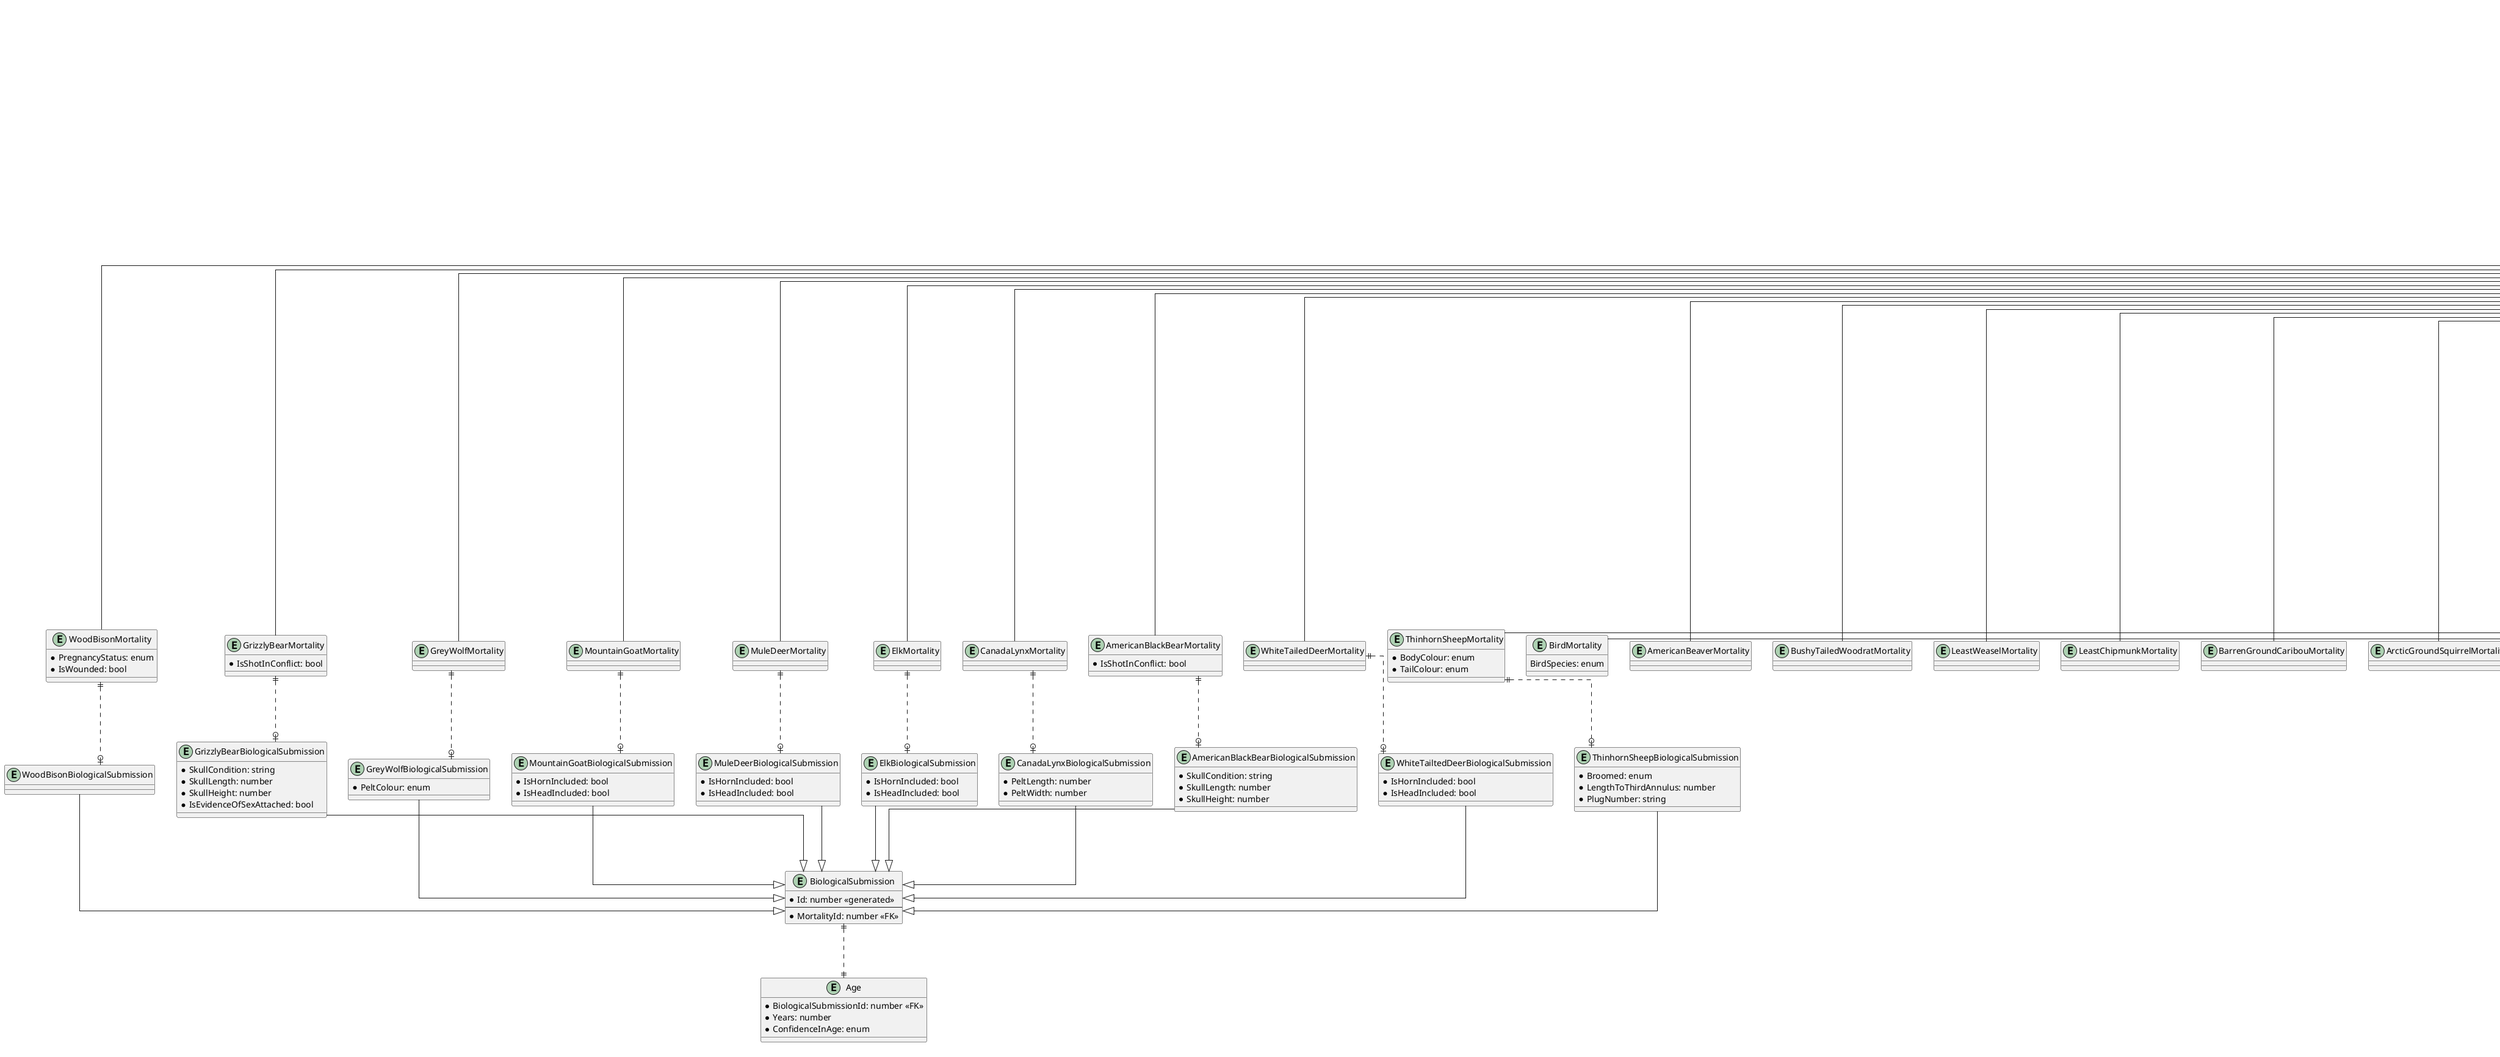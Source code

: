 @startuml logical-erd
'!theme spacelab
title Logical ERD

' avoid problems with angled crows feet
skinparam linetype ortho

' Entities

together {

    entity "HarvestReport" as harvest_report {
        *Id: number <<generated>>
        --
        *DateStarted: datetime
        *DateCompleted: datetime
        *IsComplete: bool
    }
    entity "HuntedHarvestReport" as hunted_harvest_report {
        GameManagementAreaSpeciesId: number <<FK>>
        SealId: number <<FK>>
        TemporarySealNumber: string
        *Landmark: string
    }
    entity "TrappedHarvestReport" as trapped_harvest_report {
        LicenceId: number <<FK>>
    }
}

together {
    entity "Mortality" as mortality {
        *Id: number <<generated>>
        --
        *ReporterId: number <<FK>>
        *Sex: enum
        Latitude: number
        Longitude: number
    }
    entity "BirdMortality" as bird_mortality {
        BirdSpecies: enum
    }
    entity "AmericanBeaverMortality" as americanbeaver_mortality {

    }
    entity "AmericanBlackBearMortality" as americanblackbear_mortality {
        *IsShotInConflict: bool
    }
    entity "AmericanMartinMortality" as americanmartin_mortality {

    }
    entity "AmericanMinkMortality" as americanmink_mortality {

    }
    entity "ArcticFoxMortality" as arcticfox_mortality {

    }
    entity "ArcticGroundSquirrelMortality" as arcticgroundsquirrel_mortality {

    }
    entity "BarrenGroundCaribouMortality" as barrengroundcaribou_mortality {

    }
    entity "BushyTailedWoodratMortality" as bushytailedwoodrat_mortality {

    }
    entity "CanadaLynxMortality" as canadalynx_mortality {

    }
    entity "CollaredPikaMortality" as collaredpika_mortality {

    }
    entity "CougarMortality" as cougar_mortality {

    }
    entity "CoyoteMortality" as coyote_mortality {

    }
    entity "ElkMortality" as elk_mortality {

    }
    entity "ErmineMortality" as ermine_mortality {

    }
    entity "FisherMortality" as fisher_mortality {

    }
    entity "GreyWolfMortality" as greywolf_mortality {

    }
    entity "GrizzlyBearMortality" as grizzlybear_mortality {
        *IsShotInConflict: bool
    }
    entity "HoaryMarmotMortality" as hoarymarmot_mortality {

    }
    entity "LeastChipmunkMortality" as leastchipmunk_mortality {

    }
    entity "LeastWeaselMortality" as leastweasel_mortality {

    }
    entity "LemmingMortality" as lemming_mortality {

    }
    entity "LittleBrownBatMortality" as littlebrownbat_mortality {

    }
    entity "MeadowJumpingMouseMortality" as meadowjumpingmouse_mortality {

    }
    entity "MooseMortality" as moose_mortality {

    }
    entity "MountainGoatMortality" as mountaingoat_mortality {

    }
    entity "MuleDeerMortality" as muledeer_mortality {

    }
    entity "MuskoxMortality" as muskox_mortality {

    }
    entity "MuskratMortality" as muskrat_mortality {

    }
    entity "NorthAmericanDeerMouseMortality" as northamericandeermouse_mortality {

    }
    entity "NorthAmericanPorcupineMortality" as northamericanporcupine_mortality {

    }
    entity "NorthernFlyingSquirrelMortality" as northernflyingsquirrel_mortality {

    }
    entity "NorthernLongEaredBatMortality" as northernlongearedbat_mortality {

    }
    entity "NorthernRiverOtterMortality" as northernriverotter_mortality {

    }
    entity "PolarBearMortality" as polarbear_mortality {

    }
    entity "RedFoxMortality" as redfox_mortality {

    }
    entity "RedSquirrelMortality" as redsquirrel_mortality {

    }
    entity "ShrewMortality" as shrew_mortality {

    }
    entity "SnowshoeHareMortality" as snowshoehare_mortality {

    }
    entity "ThinhornSheepMortality" as thinhornsheep_mortality {
        *BodyColour: enum
        *TailColour: enum
    }
    entity "VoleMortality" as vole_mortality {

    }
    entity "WhiteTailedDeerMortality" as whitetaileddeer_mortality {

    }
    entity "WolverineMortality" as wolverine_mortality {

    }
    entity "WoodBisonMortality" as woodbison_mortality {
        *PregnancyStatus: enum
        *IsWounded: bool
    }
    entity "WoodchuckMortality" as woodchuck_mortality {

    }
    entity "WoodlandCaribouMortality" as woodlandcaribou_mortality {

    }
}

entity "BiologicalSubmission" as biological_submission {
    *Id: number <<generated>>
    --
    *MortalityId: number <<FK>>
}
entity "AmericanBlackBearBiologicalSubmission" as americanblackbearbiological_submission {
    *SkullCondition: string
    *SkullLength: number
    *SkullHeight: number
}
entity "CanadaLynxBiologicalSubmission" as canadalynxbiological_submission {
    *PeltLength: number
    *PeltWidth: number
}
entity "ElkBiologicalSubmission" as elkbiological_submission {
    *IsHornIncluded: bool
    *IsHeadIncluded: bool
}
entity "GreyWolfBiologicalSubmission" as greywolfbiological_submission {
    *PeltColour: enum
}
entity "GrizzlyBearBiologicalSubmission" as grizzlybearbiological_submission {
    *SkullCondition: string
    *SkullLength: number
    *SkullHeight: number
    *IsEvidenceOfSexAttached: bool
}
entity "MountainGoatBiologicalSubmission" as mountaingoatbiological_submission {
    *IsHornIncluded: bool
    *IsHeadIncluded: bool
}
entity "MuleDeerBiologicalSubmission" as muledeerbiological_submission {
    *IsHornIncluded: bool
    *IsHeadIncluded: bool
}
entity "ThinhornSheepBiologicalSubmission" as thinhornsheepbiological_submission {
    *Broomed: enum
    *LengthToThirdAnnulus: number
    *PlugNumber: string
}
entity "WhiteTailtedDeerBiologicalSubmission" as whitetaileddeerbiological_submission {
    *IsHornIncluded: bool
    *IsHeadIncluded: bool
}
entity "WoodBisonBiologicalSubmission" as woodbisonbiological_submission {

}
entity "Age" as age {
    *BiologicalSubmissionId: number <<FK>>
    *Years: number
    *ConfidenceInAge: enum
}

together {
    entity "Reporter" as reporter {
        *Id: number <<generated>>
    }

    entity "ConservationOfficer" as conservation_officer {
        *BadgeNumber: string
    }

    together {
        entity "Client" as client {
            *EnvClientId: string
        }

    together {
            entity "Licence" as licence {
                *Id: number <<generated>>
                --
                *ClientId: number <<FK>>
                *Number: string
                *StartDate: date
                *EndDate: date
                *PosseId: number <<shadow>>
            }

            entity "HuntingLicence" as hunting_licence {

            }

            entity "HuntingPermit" as hunting_permit {

            }

            entity "PermitHuntAuthorization" as permit_hunt_authorization {

            }

            entity "SpecialGuideLicence" as special_guide_licence {

            }

            entity "TrappingLicence" as trapping_licence {

            }
    }

        entity "Seal" as seal {
            *Id: number <<generated>>
            --
            *LicenceId: number <<FK>>
            *PosseId: number <<shadow>>
        }
    }
}

entity "Violation" as violation {
    *Id: number <<generated>>
    --
    *Code: string
    *Description: string
}

entity "GameManagementArea" as game_management_area {
    *Id: number <<generated>>
    --
    *Zone: string
    *Subzone: string
    Area: string <<computed>>
}

entity "GameManagementAreaSpecies" as game_management_area_species {
    *Id: number <<generated>>
    --
    *GameManagementAreaId: number <<FK>>
    *HuntedSpeciesWithGameManagementArea: enum
}

entity "GameManagementAreaSchedule" as game_management_area_schedule {
    *Id: number <<generated>>
    --
    *GameManagementAreaSpeciesId: number <<FK>>
    *GameManagementAreaStatus: enum
    *PeriodStart: date
    *PeriodEnd: date
}

entity "GameManagementUnit" as game_management_unit {
    *Id: number <<generated>>
    --
    *Name: string
    *Number: string
    *ActiveFrom: date
    *ActiveTo: date
}

' Inheritance

harvest_report <|-- hunted_harvest_report
harvest_report <|-- trapped_harvest_report

reporter <|-- client
reporter <|-- conservation_officer

mortality <|-- americanbeaver_mortality
mortality <|-- americanblackbear_mortality
mortality <|-- americanmartin_mortality
mortality <|-- americanmink_mortality
mortality <|-- arcticfox_mortality
mortality <|-- arcticgroundsquirrel_mortality
mortality <|-- barrengroundcaribou_mortality
mortality <|-- bushytailedwoodrat_mortality
mortality <|-- canadalynx_mortality
mortality <|-- collaredpika_mortality
mortality <|-- cougar_mortality
mortality <|-- coyote_mortality
mortality <|-- elk_mortality
mortality <|-- ermine_mortality
mortality <|-- fisher_mortality
mortality <|-- greywolf_mortality
mortality <|-- grizzlybear_mortality
mortality <|-- hoarymarmot_mortality
mortality <|-- leastchipmunk_mortality
mortality <|-- leastweasel_mortality
mortality <|-- lemming_mortality
mortality <|-- littlebrownbat_mortality
mortality <|-- meadowjumpingmouse_mortality
mortality <|-- moose_mortality
mortality <|-- mountaingoat_mortality
mortality <|-- muledeer_mortality
mortality <|-- muskox_mortality
mortality <|-- muskrat_mortality
mortality <|-- northamericandeermouse_mortality
mortality <|-- northamericanporcupine_mortality
mortality <|-- northernflyingsquirrel_mortality
mortality <|-- northernlongearedbat_mortality
mortality <|-- northernriverotter_mortality
mortality <|-- polarbear_mortality
mortality <|-- redfox_mortality
mortality <|-- redsquirrel_mortality
mortality <|-- shrew_mortality
mortality <|-- snowshoehare_mortality
mortality <|-- thinhornsheep_mortality
mortality <|-- vole_mortality
mortality <|-- whitetaileddeer_mortality
mortality <|-- wolverine_mortality
mortality <|-- woodbison_mortality
mortality <|-- woodchuck_mortality
mortality <|-- woodlandcaribou_mortality
mortality <|-- bird_mortality

biological_submission <|-up- americanblackbearbiological_submission
biological_submission <|-up- canadalynxbiological_submission
biological_submission <|-up- elkbiological_submission
biological_submission <|-up- greywolfbiological_submission
biological_submission <|-up- grizzlybearbiological_submission
biological_submission <|-up- mountaingoatbiological_submission
biological_submission <|-up- muledeerbiological_submission
biological_submission <|-up- thinhornsheepbiological_submission
biological_submission <|-up- whitetaileddeerbiological_submission
biological_submission <|-up- woodbisonbiological_submission

licence <|-- hunting_licence
licence <|-- hunting_permit
licence <|-- permit_hunt_authorization
licence <|-- special_guide_licence
licence <|-- trapping_licence

' Relationships

hunted_harvest_report }o..|| game_management_area_species
hunted_harvest_report |o..|| seal
hunted_harvest_report }o..o{ violation
trapped_harvest_report }o..|| trapping_licence

mortality }o.right.|| reporter
mortality ||..o| hunted_harvest_report

americanblackbearbiological_submission |o.up.|| americanblackbear_mortality
canadalynxbiological_submission |o.up.|| canadalynx_mortality
elkbiological_submission |o.up.|| elk_mortality
greywolfbiological_submission |o.up.|| greywolf_mortality
grizzlybearbiological_submission |o.up.|| grizzlybear_mortality
mountaingoatbiological_submission |o.up.|| mountaingoat_mortality
muledeerbiological_submission |o.up.|| muledeer_mortality
thinhornsheepbiological_submission |o.up.|| thinhornsheep_mortality
whitetaileddeerbiological_submission |o.up.|| whitetaileddeer_mortality
woodbisonbiological_submission |o.up.|| woodbison_mortality

biological_submission ||..|| age

client ||..o{ licence
hunting_licence ||..o{ seal

game_management_area ||..{ game_management_area_species
game_management_area_species ||..{ game_management_area_schedule
game_management_unit }..{ game_management_area_species

' Enums

enum "AllSpecies" as all_species {
    Uninitialized
    AmericanBeaver
    AmericanBlackBear
    AmericanMartin
    AmericanMink
    ArcticFox
    ArcticGroundSquirrel
    BarrenGroundCaribou
    BushyTailedWoodrat
    CanadaLynx
    CollaredPika
    Cougar
    Coyote
    Elk
    Ermine
    Fisher
    GreyWolf
    GrizzlyBear
    HoaryMarmot
    LeastChipmunk
    LeastWeasel
    Lemming
    LittleBrownBat
    MeadowJumpingMouse
    Moose
    MountainGoat
    MuleDeer
    Muskox
    Muskrat
    NorthAmericanDeerMouse
    NorthAmericanPorcupine
    NorthernFlyingSquirrel
    NorthernLongEaredBat
    NorthernRiverOtter
    PolarBear
    RedFox
    RedSquirrel
    Shrew
    SnowshoeHare
    ThinhornSheep
    Vole
    Wolverine
    WoodBison
    Woodchuck
    WoodlandCaribou
}

enum "BirdSpecies" as bird_species {

}

enum "HuntedSpecies" as hunted_species {
    Uninitialized
    AmericanBlackBear
    BarrenGroundCaribou
    Coyote
    Elk
    GreyWolf
    GrizzlyBear
    Moose
    MountainGoat
    MuleDeer
    ThinhornSheep
    Wolverine
    WoodBison
    WoodlandCaribou
}

enum "HuntedSpeciesWithGameManagementArea" as hunted_species_with_gma {
    Uninitialized
    AmericanBlackBear
    BarrenGroundCaribou
    GrizzlyBear
    Moose
    MountainGoat
    MuleDeer
    ThinhornSheep
    WoodBison
    WoodlandCaribou
}

enum "TrappedSpecies" as trapped_species {
    Uninitialized
    GreyWolf
    Wolverine
}

enum "GameManagementAreaStatus" as gma_status {
    Uninitialized
    Closed
    Open
    OpenPermitRequired
}

enum "Sex" as sex {
    Uninitialized
    Female
    Male
    Unknown
}

enum "PregnancyStatus" as pregnancy_status {
    Uninitialized
    False
    True
    Unknown
}

enum "ThinhornSheepBodyColour" as thinhorn_sheep_body_colour {
    Uninitialized
    Dark
    Fannin
    White
}

enum "ThinhornSheepTailColour" as thinhorn_sheep_tail_colour {
    Uninitialized
    Dark
    White
}

enum "ConfidenceInAge" as confidence_in_age {
    Uninitialized
    Fair
    Good
    Poor
}

@enduml